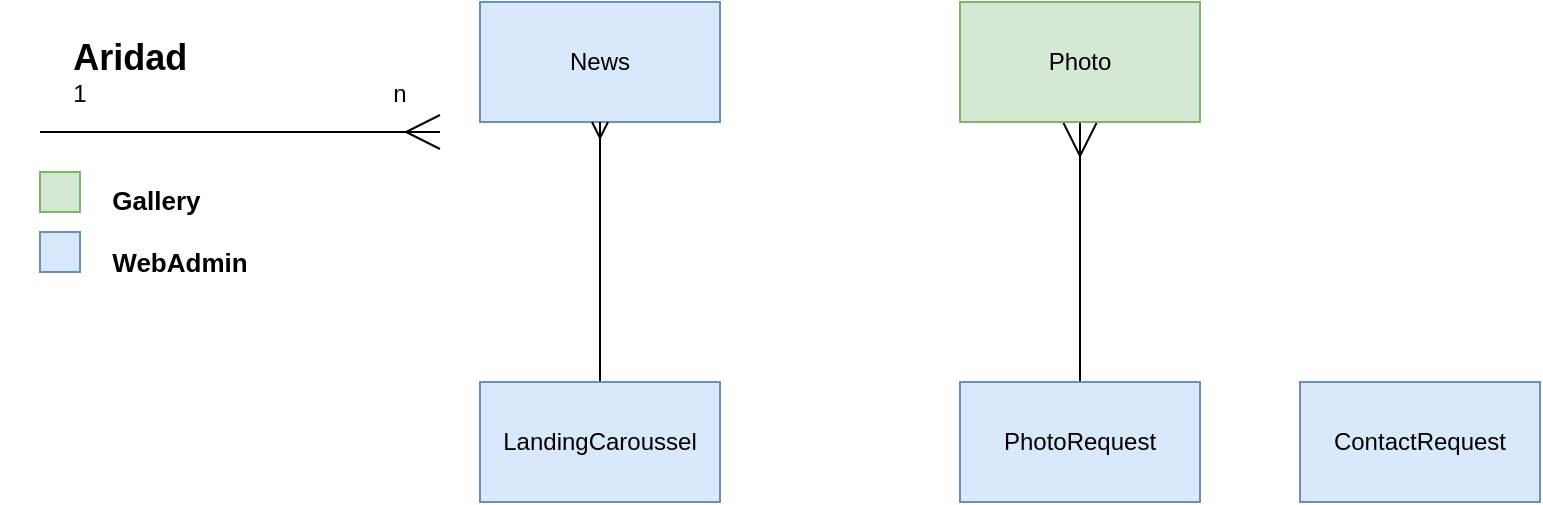 <mxfile version="13.5.4" type="device"><diagram id="73HrUMoZuLt-JrbszgRT" name="Page-1"><mxGraphModel dx="1021" dy="513" grid="1" gridSize="10" guides="1" tooltips="1" connect="1" arrows="1" fold="1" page="1" pageScale="1" pageWidth="850" pageHeight="1100" math="0" shadow="0"><root><mxCell id="0"/><mxCell id="1" parent="0"/><mxCell id="GXMjsz2B_f7Vf-cP3yZ2-2" style="rounded=0;orthogonalLoop=1;jettySize=auto;html=1;exitX=0.5;exitY=1;exitDx=0;exitDy=0;entryX=0.5;entryY=0;entryDx=0;entryDy=0;startArrow=ERmany;startFill=0;endArrow=none;endFill=0;endSize=15;startSize=15;" edge="1" parent="1" source="GXMjsz2B_f7Vf-cP3yZ2-4" target="GXMjsz2B_f7Vf-cP3yZ2-10"><mxGeometry relative="1" as="geometry"/></mxCell><mxCell id="GXMjsz2B_f7Vf-cP3yZ2-4" value="Photo" style="rounded=0;whiteSpace=wrap;html=1;fillColor=#d5e8d4;strokeColor=#82b366;" vertex="1" parent="1"><mxGeometry x="520" y="15" width="120" height="60" as="geometry"/></mxCell><mxCell id="GXMjsz2B_f7Vf-cP3yZ2-9" value="&lt;div&gt;News&lt;/div&gt;" style="rounded=0;whiteSpace=wrap;html=1;fillColor=#dae8fc;strokeColor=#6c8ebf;" vertex="1" parent="1"><mxGeometry x="280" y="15" width="120" height="60" as="geometry"/></mxCell><mxCell id="GXMjsz2B_f7Vf-cP3yZ2-10" value="PhotoRequest" style="rounded=0;whiteSpace=wrap;html=1;fillColor=#dae8fc;strokeColor=#6c8ebf;" vertex="1" parent="1"><mxGeometry x="520" y="205" width="120" height="60" as="geometry"/></mxCell><mxCell id="GXMjsz2B_f7Vf-cP3yZ2-21" value="" style="endArrow=ERmany;html=1;endFill=0;endSize=15;startSize=15;" edge="1" parent="1"><mxGeometry width="50" height="50" relative="1" as="geometry"><mxPoint x="60" y="80" as="sourcePoint"/><mxPoint x="260.0" y="80" as="targetPoint"/></mxGeometry></mxCell><mxCell id="GXMjsz2B_f7Vf-cP3yZ2-22" value="&lt;div align=&quot;left&quot;&gt;&lt;font size=&quot;1&quot;&gt;&lt;b style=&quot;font-size: 18px&quot;&gt;Aridad&lt;/b&gt;&lt;/font&gt;&lt;/div&gt;&lt;div&gt;1&amp;nbsp;&amp;nbsp;&amp;nbsp;&amp;nbsp;&amp;nbsp;&amp;nbsp;&amp;nbsp;&amp;nbsp;&amp;nbsp;&amp;nbsp;&amp;nbsp;&amp;nbsp;&amp;nbsp;&amp;nbsp;&amp;nbsp;&amp;nbsp;&amp;nbsp;&amp;nbsp;&amp;nbsp;&amp;nbsp;&amp;nbsp;&amp;nbsp;&amp;nbsp;&amp;nbsp;&amp;nbsp;&amp;nbsp;&amp;nbsp;&amp;nbsp;&amp;nbsp;&amp;nbsp;&amp;nbsp;&amp;nbsp;&amp;nbsp;&amp;nbsp;&amp;nbsp;&amp;nbsp;&amp;nbsp;&amp;nbsp;&amp;nbsp;&amp;nbsp;&amp;nbsp;&amp;nbsp;&amp;nbsp;&amp;nbsp;&amp;nbsp; n&lt;br&gt;&lt;/div&gt;" style="text;html=1;strokeColor=none;fillColor=none;align=center;verticalAlign=middle;whiteSpace=wrap;rounded=0;" vertex="1" parent="1"><mxGeometry x="40" y="40" width="240" height="20" as="geometry"/></mxCell><mxCell id="GXMjsz2B_f7Vf-cP3yZ2-23" value="" style="rounded=0;whiteSpace=wrap;html=1;fillColor=#d5e8d4;strokeColor=#82b366;" vertex="1" parent="1"><mxGeometry x="60" y="100" width="20" height="20" as="geometry"/></mxCell><mxCell id="GXMjsz2B_f7Vf-cP3yZ2-24" value="" style="rounded=0;whiteSpace=wrap;html=1;fillColor=#dae8fc;strokeColor=#6c8ebf;" vertex="1" parent="1"><mxGeometry x="60" y="130" width="20" height="20" as="geometry"/></mxCell><mxCell id="GXMjsz2B_f7Vf-cP3yZ2-26" value="&lt;div style=&quot;font-size: 13px&quot; align=&quot;left&quot;&gt;&lt;font style=&quot;font-size: 13px&quot;&gt;&lt;b&gt;Gallery&lt;/b&gt;&lt;/font&gt;&lt;/div&gt;&lt;div style=&quot;font-size: 13px&quot; align=&quot;left&quot;&gt;&lt;font style=&quot;font-size: 13px&quot;&gt;&lt;b&gt;&lt;br&gt;&lt;/b&gt;&lt;/font&gt;&lt;/div&gt;&lt;div style=&quot;font-size: 13px&quot; align=&quot;left&quot;&gt;&lt;font style=&quot;font-size: 13px&quot;&gt;&lt;b&gt;WebAdmin&lt;br&gt;&lt;/b&gt;&lt;/font&gt;&lt;/div&gt;" style="text;html=1;strokeColor=none;fillColor=none;align=center;verticalAlign=middle;whiteSpace=wrap;rounded=0;" vertex="1" parent="1"><mxGeometry x="110" y="120" width="40" height="20" as="geometry"/></mxCell><mxCell id="GXMjsz2B_f7Vf-cP3yZ2-28" value="ContactRequest" style="rounded=0;whiteSpace=wrap;html=1;fillColor=#dae8fc;strokeColor=#6c8ebf;" vertex="1" parent="1"><mxGeometry x="690" y="205" width="120" height="60" as="geometry"/></mxCell><mxCell id="GXMjsz2B_f7Vf-cP3yZ2-30" style="edgeStyle=none;rounded=0;orthogonalLoop=1;jettySize=auto;html=1;exitX=0.5;exitY=0;exitDx=0;exitDy=0;entryX=0.5;entryY=1;entryDx=0;entryDy=0;endArrow=ERmany;endFill=0;" edge="1" parent="1" source="GXMjsz2B_f7Vf-cP3yZ2-29" target="GXMjsz2B_f7Vf-cP3yZ2-9"><mxGeometry relative="1" as="geometry"/></mxCell><mxCell id="GXMjsz2B_f7Vf-cP3yZ2-29" value="LandingCaroussel" style="rounded=0;whiteSpace=wrap;html=1;fillColor=#dae8fc;strokeColor=#6c8ebf;" vertex="1" parent="1"><mxGeometry x="280" y="205" width="120" height="60" as="geometry"/></mxCell></root></mxGraphModel></diagram></mxfile>